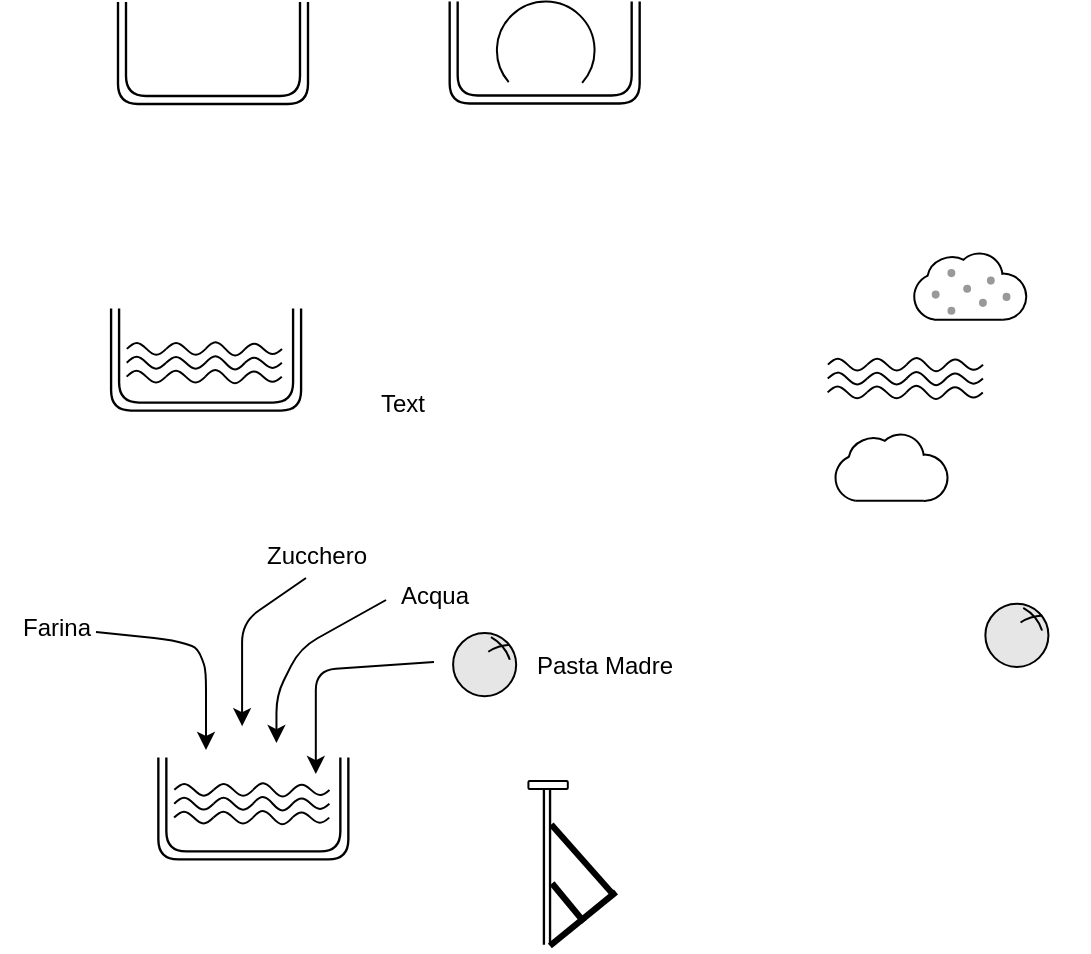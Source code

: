 <mxfile version="25.0.1">
  <diagram name="Page-1" id="5gX3Xr60CRV8U2zrEgsa">
    <mxGraphModel dx="819" dy="546" grid="1" gridSize="3.937" guides="1" tooltips="1" connect="1" arrows="1" fold="1" page="1" pageScale="1" pageWidth="827" pageHeight="1169" background="none" math="0" shadow="0">
      <root>
        <mxCell id="0" />
        <mxCell id="1" parent="0" />
        <mxCell id="ql_3GnGEkS4ERAGS1-E4-17" value="" style="endArrow=none;html=1;rounded=1;shadow=0;curved=0;strokeWidth=1.181;" edge="1" parent="1">
          <mxGeometry width="50" height="50" relative="1" as="geometry">
            <mxPoint x="354.837" y="78.737" as="sourcePoint" />
            <mxPoint x="259.837" y="78.737" as="targetPoint" />
            <Array as="points">
              <mxPoint x="354.837" y="129.737" />
              <mxPoint x="307.837" y="129.737" />
              <mxPoint x="259.837" y="129.737" />
            </Array>
          </mxGeometry>
        </mxCell>
        <mxCell id="ql_3GnGEkS4ERAGS1-E4-18" value="" style="endArrow=none;html=1;rounded=1;shadow=0;curved=0;strokeWidth=1.181;" edge="1" parent="1">
          <mxGeometry width="50" height="50" relative="1" as="geometry">
            <mxPoint x="350.837" y="78.737" as="sourcePoint" />
            <mxPoint x="263.837" y="78.737" as="targetPoint" />
            <Array as="points">
              <mxPoint x="350.837" y="125.737" />
              <mxPoint x="263.837" y="125.737" />
            </Array>
          </mxGeometry>
        </mxCell>
        <mxCell id="ql_3GnGEkS4ERAGS1-E4-20" value="" style="verticalLabelPosition=bottom;verticalAlign=top;html=1;shape=mxgraph.basic.arc;startAngle=0.637;endAngle=0.366;fillColor=#E6E6E6;" vertex="1" parent="1">
          <mxGeometry x="283.46" y="78.74" width="48.82" height="48.82" as="geometry" />
        </mxCell>
        <mxCell id="ql_3GnGEkS4ERAGS1-E4-30" value="" style="group" vertex="1" connectable="0" parent="1">
          <mxGeometry x="94" y="79" width="95" height="51" as="geometry" />
        </mxCell>
        <mxCell id="ql_3GnGEkS4ERAGS1-E4-13" value="" style="endArrow=none;html=1;rounded=1;shadow=0;curved=0;strokeWidth=1.181;" edge="1" parent="ql_3GnGEkS4ERAGS1-E4-30">
          <mxGeometry width="50" height="50" relative="1" as="geometry">
            <mxPoint x="95" as="sourcePoint" />
            <mxPoint as="targetPoint" />
            <Array as="points">
              <mxPoint x="95" y="51" />
              <mxPoint x="48" y="51" />
              <mxPoint y="51" />
            </Array>
          </mxGeometry>
        </mxCell>
        <mxCell id="ql_3GnGEkS4ERAGS1-E4-15" value="" style="endArrow=none;html=1;rounded=1;shadow=0;curved=0;strokeWidth=1.181;" edge="1" parent="ql_3GnGEkS4ERAGS1-E4-30">
          <mxGeometry width="50" height="50" relative="1" as="geometry">
            <mxPoint x="91" as="sourcePoint" />
            <mxPoint x="4" as="targetPoint" />
            <Array as="points">
              <mxPoint x="91" y="47" />
              <mxPoint x="4" y="47" />
            </Array>
          </mxGeometry>
        </mxCell>
        <mxCell id="ql_3GnGEkS4ERAGS1-E4-31" value="" style="group" vertex="1" connectable="0" parent="1">
          <mxGeometry x="90.547" y="232.287" width="95" height="51" as="geometry" />
        </mxCell>
        <mxCell id="ql_3GnGEkS4ERAGS1-E4-32" value="" style="endArrow=none;html=1;rounded=1;shadow=0;curved=0;strokeWidth=1.181;" edge="1" parent="ql_3GnGEkS4ERAGS1-E4-31">
          <mxGeometry width="50" height="50" relative="1" as="geometry">
            <mxPoint x="95" as="sourcePoint" />
            <mxPoint as="targetPoint" />
            <Array as="points">
              <mxPoint x="95" y="51" />
              <mxPoint x="48" y="51" />
              <mxPoint y="51" />
            </Array>
          </mxGeometry>
        </mxCell>
        <mxCell id="ql_3GnGEkS4ERAGS1-E4-33" value="" style="endArrow=none;html=1;rounded=1;shadow=0;curved=0;strokeWidth=1.181;" edge="1" parent="ql_3GnGEkS4ERAGS1-E4-31">
          <mxGeometry width="50" height="50" relative="1" as="geometry">
            <mxPoint x="91" as="sourcePoint" />
            <mxPoint x="4" as="targetPoint" />
            <Array as="points">
              <mxPoint x="91" y="47" />
              <mxPoint x="4" y="47" />
            </Array>
          </mxGeometry>
        </mxCell>
        <mxCell id="ql_3GnGEkS4ERAGS1-E4-39" value="" style="group" vertex="1" connectable="0" parent="1">
          <mxGeometry x="514.16" y="379.07" width="64.59" height="46.12" as="geometry" />
        </mxCell>
        <mxCell id="ql_3GnGEkS4ERAGS1-E4-35" value="" style="ellipse;whiteSpace=wrap;html=1;aspect=fixed;fillStyle=solid;fillColor=#E6E6E6;strokeColor=default;" vertex="1" parent="ql_3GnGEkS4ERAGS1-E4-39">
          <mxGeometry x="13.522" y="0.832" width="31.539" height="31.539" as="geometry" />
        </mxCell>
        <mxCell id="ql_3GnGEkS4ERAGS1-E4-36" value="" style="verticalLabelPosition=bottom;verticalAlign=top;html=1;shape=mxgraph.basic.arc;startAngle=0.087;endAngle=0.205;" vertex="1" parent="ql_3GnGEkS4ERAGS1-E4-39">
          <mxGeometry width="42.725" height="39.423" as="geometry" />
        </mxCell>
        <mxCell id="ql_3GnGEkS4ERAGS1-E4-37" value="" style="verticalLabelPosition=bottom;verticalAlign=top;html=1;shape=mxgraph.basic.arc;startAngle=0.904;endAngle=0.991;" vertex="1" parent="ql_3GnGEkS4ERAGS1-E4-39">
          <mxGeometry x="21.865" y="6.697" width="42.725" height="39.423" as="geometry" />
        </mxCell>
        <mxCell id="ql_3GnGEkS4ERAGS1-E4-42" value="Text" style="text;html=1;align=center;verticalAlign=middle;resizable=0;points=[];autosize=1;strokeColor=none;fillColor=none;fontFamily=Helvetica;fontSize=12;fontColor=default;" vertex="1" parent="1">
          <mxGeometry x="214.535" y="266.716" width="43.307" height="27.559" as="geometry" />
        </mxCell>
        <mxCell id="ql_3GnGEkS4ERAGS1-E4-77" value="" style="group" vertex="1" connectable="0" parent="1">
          <mxGeometry x="452.757" y="295.277" width="56.01" height="33.23" as="geometry" />
        </mxCell>
        <mxCell id="ql_3GnGEkS4ERAGS1-E4-78" value="" style="group;fillColor=none;container=0;fillStyle=dots;" vertex="1" connectable="0" parent="ql_3GnGEkS4ERAGS1-E4-77">
          <mxGeometry width="56.01" height="33.23" as="geometry" />
        </mxCell>
        <mxCell id="ql_3GnGEkS4ERAGS1-E4-79" value="" style="verticalLabelPosition=bottom;verticalAlign=top;html=1;shape=mxgraph.basic.arc;startAngle=0.523;endAngle=0.931;fillStyle=auto;fillColor=#66FFB3;" vertex="1" parent="ql_3GnGEkS4ERAGS1-E4-77">
          <mxGeometry y="10.03" width="23.17" height="23.161" as="geometry" />
        </mxCell>
        <mxCell id="ql_3GnGEkS4ERAGS1-E4-80" value="" style="verticalLabelPosition=bottom;verticalAlign=top;html=1;shape=mxgraph.basic.arc;startAngle=0.777;endAngle=0.081;" vertex="1" parent="ql_3GnGEkS4ERAGS1-E4-77">
          <mxGeometry x="6.39" y="1.82" width="25.11" height="23.16" as="geometry" />
        </mxCell>
        <mxCell id="ql_3GnGEkS4ERAGS1-E4-81" value="" style="verticalLabelPosition=bottom;verticalAlign=top;html=1;shape=mxgraph.basic.arc;startAngle=0.881;endAngle=0.236;fillColor=#97D077;" vertex="1" parent="ql_3GnGEkS4ERAGS1-E4-77">
          <mxGeometry x="20.982" width="23.17" height="23.161" as="geometry" />
        </mxCell>
        <mxCell id="ql_3GnGEkS4ERAGS1-E4-82" value="" style="verticalLabelPosition=bottom;verticalAlign=top;html=1;shape=mxgraph.basic.arc;startAngle=0.991;endAngle=0.505;" vertex="1" parent="ql_3GnGEkS4ERAGS1-E4-77">
          <mxGeometry x="32.84" y="10.03" width="23.17" height="23.161" as="geometry" />
        </mxCell>
        <mxCell id="ql_3GnGEkS4ERAGS1-E4-83" value="" style="endArrow=none;html=1;rounded=0;" edge="1" parent="ql_3GnGEkS4ERAGS1-E4-77">
          <mxGeometry width="50" height="50" relative="1" as="geometry">
            <mxPoint x="9.864" y="33.15" as="sourcePoint" />
            <mxPoint x="44.156" y="33.15" as="targetPoint" />
          </mxGeometry>
        </mxCell>
        <mxCell id="ql_3GnGEkS4ERAGS1-E4-84" value="" style="group" vertex="1" connectable="0" parent="1">
          <mxGeometry x="492.12" y="204.72" width="56.01" height="33.23" as="geometry" />
        </mxCell>
        <mxCell id="ql_3GnGEkS4ERAGS1-E4-44" value="" style="group" vertex="1" connectable="0" parent="ql_3GnGEkS4ERAGS1-E4-84">
          <mxGeometry width="56.01" height="33.23" as="geometry" />
        </mxCell>
        <mxCell id="ql_3GnGEkS4ERAGS1-E4-28" value="" style="group;fillColor=none;container=0;fillStyle=dots;" vertex="1" connectable="0" parent="ql_3GnGEkS4ERAGS1-E4-44">
          <mxGeometry width="56.01" height="33.23" as="geometry" />
        </mxCell>
        <mxCell id="ql_3GnGEkS4ERAGS1-E4-21" value="" style="verticalLabelPosition=bottom;verticalAlign=top;html=1;shape=mxgraph.basic.arc;startAngle=0.523;endAngle=0.931;fillStyle=auto;fillColor=#66FFB3;" vertex="1" parent="ql_3GnGEkS4ERAGS1-E4-44">
          <mxGeometry y="10.03" width="23.17" height="23.161" as="geometry" />
        </mxCell>
        <mxCell id="ql_3GnGEkS4ERAGS1-E4-22" value="" style="verticalLabelPosition=bottom;verticalAlign=top;html=1;shape=mxgraph.basic.arc;startAngle=0.777;endAngle=0.081;" vertex="1" parent="ql_3GnGEkS4ERAGS1-E4-44">
          <mxGeometry x="6.39" y="1.82" width="25.11" height="23.16" as="geometry" />
        </mxCell>
        <mxCell id="ql_3GnGEkS4ERAGS1-E4-23" value="" style="verticalLabelPosition=bottom;verticalAlign=top;html=1;shape=mxgraph.basic.arc;startAngle=0.881;endAngle=0.236;fillColor=#97D077;" vertex="1" parent="ql_3GnGEkS4ERAGS1-E4-44">
          <mxGeometry x="20.982" width="23.17" height="23.161" as="geometry" />
        </mxCell>
        <mxCell id="ql_3GnGEkS4ERAGS1-E4-24" value="" style="verticalLabelPosition=bottom;verticalAlign=top;html=1;shape=mxgraph.basic.arc;startAngle=0.991;endAngle=0.505;" vertex="1" parent="ql_3GnGEkS4ERAGS1-E4-44">
          <mxGeometry x="32.84" y="10.03" width="23.17" height="23.161" as="geometry" />
        </mxCell>
        <mxCell id="ql_3GnGEkS4ERAGS1-E4-25" value="" style="endArrow=none;html=1;rounded=0;" edge="1" parent="ql_3GnGEkS4ERAGS1-E4-44">
          <mxGeometry width="50" height="50" relative="1" as="geometry">
            <mxPoint x="9.864" y="33.15" as="sourcePoint" />
            <mxPoint x="44.156" y="33.15" as="targetPoint" />
          </mxGeometry>
        </mxCell>
        <mxCell id="ql_3GnGEkS4ERAGS1-E4-76" value="" style="group" vertex="1" connectable="0" parent="ql_3GnGEkS4ERAGS1-E4-84">
          <mxGeometry x="8.74" y="7.755" width="39.375" height="22.932" as="geometry" />
        </mxCell>
        <mxCell id="ql_3GnGEkS4ERAGS1-E4-59" value="" style="ellipse;whiteSpace=wrap;html=1;fillStyle=auto;strokeColor=none;align=center;verticalAlign=middle;fontFamily=Helvetica;fontSize=12;fontColor=default;fillColor=#999999;" vertex="1" parent="ql_3GnGEkS4ERAGS1-E4-76">
          <mxGeometry y="10.785" width="3.95" height="4.09" as="geometry" />
        </mxCell>
        <mxCell id="ql_3GnGEkS4ERAGS1-E4-60" value="" style="ellipse;whiteSpace=wrap;html=1;fillStyle=auto;strokeColor=none;align=center;verticalAlign=middle;fontFamily=Helvetica;fontSize=12;fontColor=default;fillColor=#999999;" vertex="1" parent="ql_3GnGEkS4ERAGS1-E4-76">
          <mxGeometry x="7.867" y="18.842" width="3.95" height="4.09" as="geometry" />
        </mxCell>
        <mxCell id="ql_3GnGEkS4ERAGS1-E4-61" value="" style="ellipse;whiteSpace=wrap;html=1;fillStyle=auto;strokeColor=none;align=center;verticalAlign=middle;fontFamily=Helvetica;fontSize=12;fontColor=default;fillColor=#999999;" vertex="1" parent="ql_3GnGEkS4ERAGS1-E4-76">
          <mxGeometry x="15.744" y="7.869" width="3.95" height="4.09" as="geometry" />
        </mxCell>
        <mxCell id="ql_3GnGEkS4ERAGS1-E4-62" value="" style="ellipse;whiteSpace=wrap;html=1;fillStyle=auto;strokeColor=none;align=center;verticalAlign=middle;fontFamily=Helvetica;fontSize=12;fontColor=default;fillColor=#999999;" vertex="1" parent="ql_3GnGEkS4ERAGS1-E4-76">
          <mxGeometry x="23.621" y="14.876" width="3.95" height="4.09" as="geometry" />
        </mxCell>
        <mxCell id="ql_3GnGEkS4ERAGS1-E4-63" value="" style="ellipse;whiteSpace=wrap;html=1;fillStyle=auto;strokeColor=none;align=center;verticalAlign=middle;fontFamily=Helvetica;fontSize=12;fontColor=default;fillColor=#999999;" vertex="1" parent="ql_3GnGEkS4ERAGS1-E4-76">
          <mxGeometry x="27.568" y="3.783" width="3.95" height="4.09" as="geometry" />
        </mxCell>
        <mxCell id="ql_3GnGEkS4ERAGS1-E4-64" value="" style="ellipse;whiteSpace=wrap;html=1;fillStyle=auto;strokeColor=none;align=center;verticalAlign=middle;fontFamily=Helvetica;fontSize=12;fontColor=default;fillColor=#999999;" vertex="1" parent="ql_3GnGEkS4ERAGS1-E4-76">
          <mxGeometry x="7.865" width="3.95" height="4.09" as="geometry" />
        </mxCell>
        <mxCell id="ql_3GnGEkS4ERAGS1-E4-75" value="" style="ellipse;whiteSpace=wrap;html=1;fillStyle=auto;strokeColor=none;align=center;verticalAlign=middle;fontFamily=Helvetica;fontSize=12;fontColor=default;fillColor=#999999;" vertex="1" parent="ql_3GnGEkS4ERAGS1-E4-76">
          <mxGeometry x="35.425" y="11.96" width="3.95" height="4.09" as="geometry" />
        </mxCell>
        <mxCell id="ql_3GnGEkS4ERAGS1-E4-105" value="" style="group" vertex="1" connectable="0" parent="1">
          <mxGeometry x="98.304" y="248.03" width="77.706" height="22.744" as="geometry" />
        </mxCell>
        <mxCell id="ql_3GnGEkS4ERAGS1-E4-94" value="" style="group" vertex="1" connectable="0" parent="ql_3GnGEkS4ERAGS1-E4-105">
          <mxGeometry x="0.126" width="77.58" height="8.87" as="geometry" />
        </mxCell>
        <mxCell id="ql_3GnGEkS4ERAGS1-E4-87" value="" style="pointerEvents=1;verticalLabelPosition=bottom;shadow=0;dashed=0;align=center;html=1;verticalAlign=top;shape=mxgraph.electrical.waveforms.sine_wave;fillStyle=dots;strokeColor=default;fontFamily=Helvetica;fontSize=12;fontColor=default;fillColor=#FF0000;" vertex="1" parent="ql_3GnGEkS4ERAGS1-E4-94">
          <mxGeometry y="0.48" width="19.68" height="7.87" as="geometry" />
        </mxCell>
        <mxCell id="ql_3GnGEkS4ERAGS1-E4-88" value="" style="pointerEvents=1;verticalLabelPosition=bottom;shadow=0;dashed=0;align=center;html=1;verticalAlign=top;shape=mxgraph.electrical.waveforms.sine_wave;fillStyle=dots;strokeColor=default;fontFamily=Helvetica;fontSize=12;fontColor=default;fillColor=#FF0000;" vertex="1" parent="ql_3GnGEkS4ERAGS1-E4-94">
          <mxGeometry x="39.36" width="19.78" height="8.87" as="geometry" />
        </mxCell>
        <mxCell id="ql_3GnGEkS4ERAGS1-E4-89" value="" style="pointerEvents=1;verticalLabelPosition=bottom;shadow=0;dashed=0;align=center;html=1;verticalAlign=top;shape=mxgraph.electrical.waveforms.sine_wave;fillStyle=dots;strokeColor=default;fontFamily=Helvetica;fontSize=12;fontColor=default;fillColor=#FF0000;" vertex="1" parent="ql_3GnGEkS4ERAGS1-E4-94">
          <mxGeometry x="19.68" y="0.48" width="19.74" height="7.9" as="geometry" />
        </mxCell>
        <mxCell id="ql_3GnGEkS4ERAGS1-E4-90" value="" style="pointerEvents=1;verticalLabelPosition=bottom;shadow=0;dashed=0;align=center;html=1;verticalAlign=top;shape=mxgraph.electrical.waveforms.sine_wave;fillStyle=dots;strokeColor=default;fontFamily=Helvetica;fontSize=12;fontColor=default;fillColor=#FF0000;" vertex="1" parent="ql_3GnGEkS4ERAGS1-E4-94">
          <mxGeometry x="59.05" y="1" width="18.53" height="6.9" as="geometry" />
        </mxCell>
        <mxCell id="ql_3GnGEkS4ERAGS1-E4-95" value="" style="group" vertex="1" connectable="0" parent="ql_3GnGEkS4ERAGS1-E4-105">
          <mxGeometry x="0.063" y="6.937" width="77.58" height="8.87" as="geometry" />
        </mxCell>
        <mxCell id="ql_3GnGEkS4ERAGS1-E4-96" value="" style="pointerEvents=1;verticalLabelPosition=bottom;shadow=0;dashed=0;align=center;html=1;verticalAlign=top;shape=mxgraph.electrical.waveforms.sine_wave;fillStyle=dots;strokeColor=default;fontFamily=Helvetica;fontSize=12;fontColor=default;fillColor=#FF0000;" vertex="1" parent="ql_3GnGEkS4ERAGS1-E4-95">
          <mxGeometry y="0.48" width="19.68" height="7.87" as="geometry" />
        </mxCell>
        <mxCell id="ql_3GnGEkS4ERAGS1-E4-97" value="" style="pointerEvents=1;verticalLabelPosition=bottom;shadow=0;dashed=0;align=center;html=1;verticalAlign=top;shape=mxgraph.electrical.waveforms.sine_wave;fillStyle=dots;strokeColor=default;fontFamily=Helvetica;fontSize=12;fontColor=default;fillColor=#FF0000;" vertex="1" parent="ql_3GnGEkS4ERAGS1-E4-95">
          <mxGeometry x="39.36" width="19.78" height="8.87" as="geometry" />
        </mxCell>
        <mxCell id="ql_3GnGEkS4ERAGS1-E4-98" value="" style="pointerEvents=1;verticalLabelPosition=bottom;shadow=0;dashed=0;align=center;html=1;verticalAlign=top;shape=mxgraph.electrical.waveforms.sine_wave;fillStyle=dots;strokeColor=default;fontFamily=Helvetica;fontSize=12;fontColor=default;fillColor=#FF0000;" vertex="1" parent="ql_3GnGEkS4ERAGS1-E4-95">
          <mxGeometry x="19.68" y="0.48" width="19.74" height="7.9" as="geometry" />
        </mxCell>
        <mxCell id="ql_3GnGEkS4ERAGS1-E4-99" value="" style="pointerEvents=1;verticalLabelPosition=bottom;shadow=0;dashed=0;align=center;html=1;verticalAlign=top;shape=mxgraph.electrical.waveforms.sine_wave;fillStyle=dots;strokeColor=default;fontFamily=Helvetica;fontSize=12;fontColor=default;fillColor=#FF0000;" vertex="1" parent="ql_3GnGEkS4ERAGS1-E4-95">
          <mxGeometry x="59.05" y="1" width="18.53" height="6.9" as="geometry" />
        </mxCell>
        <mxCell id="ql_3GnGEkS4ERAGS1-E4-100" value="" style="group" vertex="1" connectable="0" parent="ql_3GnGEkS4ERAGS1-E4-105">
          <mxGeometry y="13.874" width="77.58" height="8.87" as="geometry" />
        </mxCell>
        <mxCell id="ql_3GnGEkS4ERAGS1-E4-101" value="" style="pointerEvents=1;verticalLabelPosition=bottom;shadow=0;dashed=0;align=center;html=1;verticalAlign=top;shape=mxgraph.electrical.waveforms.sine_wave;fillStyle=dots;strokeColor=default;fontFamily=Helvetica;fontSize=12;fontColor=default;fillColor=#FF0000;" vertex="1" parent="ql_3GnGEkS4ERAGS1-E4-100">
          <mxGeometry y="0.48" width="19.68" height="7.87" as="geometry" />
        </mxCell>
        <mxCell id="ql_3GnGEkS4ERAGS1-E4-102" value="" style="pointerEvents=1;verticalLabelPosition=bottom;shadow=0;dashed=0;align=center;html=1;verticalAlign=top;shape=mxgraph.electrical.waveforms.sine_wave;fillStyle=dots;strokeColor=default;fontFamily=Helvetica;fontSize=12;fontColor=default;fillColor=#FF0000;" vertex="1" parent="ql_3GnGEkS4ERAGS1-E4-100">
          <mxGeometry x="39.36" width="19.78" height="8.87" as="geometry" />
        </mxCell>
        <mxCell id="ql_3GnGEkS4ERAGS1-E4-103" value="" style="pointerEvents=1;verticalLabelPosition=bottom;shadow=0;dashed=0;align=center;html=1;verticalAlign=top;shape=mxgraph.electrical.waveforms.sine_wave;fillStyle=dots;strokeColor=default;fontFamily=Helvetica;fontSize=12;fontColor=default;fillColor=#FF0000;" vertex="1" parent="ql_3GnGEkS4ERAGS1-E4-100">
          <mxGeometry x="19.68" y="0.48" width="19.74" height="7.9" as="geometry" />
        </mxCell>
        <mxCell id="ql_3GnGEkS4ERAGS1-E4-104" value="" style="pointerEvents=1;verticalLabelPosition=bottom;shadow=0;dashed=0;align=center;html=1;verticalAlign=top;shape=mxgraph.electrical.waveforms.sine_wave;fillStyle=dots;strokeColor=default;fontFamily=Helvetica;fontSize=12;fontColor=default;fillColor=#FF0000;" vertex="1" parent="ql_3GnGEkS4ERAGS1-E4-100">
          <mxGeometry x="59.05" y="1" width="18.53" height="6.9" as="geometry" />
        </mxCell>
        <mxCell id="ql_3GnGEkS4ERAGS1-E4-111" value="" style="group" vertex="1" connectable="0" parent="1">
          <mxGeometry x="448.821" y="255.907" width="77.706" height="22.744" as="geometry" />
        </mxCell>
        <mxCell id="ql_3GnGEkS4ERAGS1-E4-112" value="" style="group" vertex="1" connectable="0" parent="ql_3GnGEkS4ERAGS1-E4-111">
          <mxGeometry x="0.126" width="77.58" height="8.87" as="geometry" />
        </mxCell>
        <mxCell id="ql_3GnGEkS4ERAGS1-E4-113" value="" style="pointerEvents=1;verticalLabelPosition=bottom;shadow=0;dashed=0;align=center;html=1;verticalAlign=top;shape=mxgraph.electrical.waveforms.sine_wave;fillStyle=dots;strokeColor=default;fontFamily=Helvetica;fontSize=12;fontColor=default;fillColor=#FF0000;" vertex="1" parent="ql_3GnGEkS4ERAGS1-E4-112">
          <mxGeometry y="0.48" width="19.68" height="7.87" as="geometry" />
        </mxCell>
        <mxCell id="ql_3GnGEkS4ERAGS1-E4-114" value="" style="pointerEvents=1;verticalLabelPosition=bottom;shadow=0;dashed=0;align=center;html=1;verticalAlign=top;shape=mxgraph.electrical.waveforms.sine_wave;fillStyle=dots;strokeColor=default;fontFamily=Helvetica;fontSize=12;fontColor=default;fillColor=#FF0000;" vertex="1" parent="ql_3GnGEkS4ERAGS1-E4-112">
          <mxGeometry x="39.36" width="19.78" height="8.87" as="geometry" />
        </mxCell>
        <mxCell id="ql_3GnGEkS4ERAGS1-E4-115" value="" style="pointerEvents=1;verticalLabelPosition=bottom;shadow=0;dashed=0;align=center;html=1;verticalAlign=top;shape=mxgraph.electrical.waveforms.sine_wave;fillStyle=dots;strokeColor=default;fontFamily=Helvetica;fontSize=12;fontColor=default;fillColor=#FF0000;" vertex="1" parent="ql_3GnGEkS4ERAGS1-E4-112">
          <mxGeometry x="19.68" y="0.48" width="19.74" height="7.9" as="geometry" />
        </mxCell>
        <mxCell id="ql_3GnGEkS4ERAGS1-E4-116" value="" style="pointerEvents=1;verticalLabelPosition=bottom;shadow=0;dashed=0;align=center;html=1;verticalAlign=top;shape=mxgraph.electrical.waveforms.sine_wave;fillStyle=dots;strokeColor=default;fontFamily=Helvetica;fontSize=12;fontColor=default;fillColor=#FF0000;" vertex="1" parent="ql_3GnGEkS4ERAGS1-E4-112">
          <mxGeometry x="59.05" y="1" width="18.53" height="6.9" as="geometry" />
        </mxCell>
        <mxCell id="ql_3GnGEkS4ERAGS1-E4-117" value="" style="group" vertex="1" connectable="0" parent="ql_3GnGEkS4ERAGS1-E4-111">
          <mxGeometry x="0.063" y="6.937" width="77.58" height="8.87" as="geometry" />
        </mxCell>
        <mxCell id="ql_3GnGEkS4ERAGS1-E4-118" value="" style="pointerEvents=1;verticalLabelPosition=bottom;shadow=0;dashed=0;align=center;html=1;verticalAlign=top;shape=mxgraph.electrical.waveforms.sine_wave;fillStyle=dots;strokeColor=default;fontFamily=Helvetica;fontSize=12;fontColor=default;fillColor=#FF0000;" vertex="1" parent="ql_3GnGEkS4ERAGS1-E4-117">
          <mxGeometry y="0.48" width="19.68" height="7.87" as="geometry" />
        </mxCell>
        <mxCell id="ql_3GnGEkS4ERAGS1-E4-119" value="" style="pointerEvents=1;verticalLabelPosition=bottom;shadow=0;dashed=0;align=center;html=1;verticalAlign=top;shape=mxgraph.electrical.waveforms.sine_wave;fillStyle=dots;strokeColor=default;fontFamily=Helvetica;fontSize=12;fontColor=default;fillColor=#FF0000;" vertex="1" parent="ql_3GnGEkS4ERAGS1-E4-117">
          <mxGeometry x="39.36" width="19.78" height="8.87" as="geometry" />
        </mxCell>
        <mxCell id="ql_3GnGEkS4ERAGS1-E4-120" value="" style="pointerEvents=1;verticalLabelPosition=bottom;shadow=0;dashed=0;align=center;html=1;verticalAlign=top;shape=mxgraph.electrical.waveforms.sine_wave;fillStyle=dots;strokeColor=default;fontFamily=Helvetica;fontSize=12;fontColor=default;fillColor=#FF0000;" vertex="1" parent="ql_3GnGEkS4ERAGS1-E4-117">
          <mxGeometry x="19.68" y="0.48" width="19.74" height="7.9" as="geometry" />
        </mxCell>
        <mxCell id="ql_3GnGEkS4ERAGS1-E4-121" value="" style="pointerEvents=1;verticalLabelPosition=bottom;shadow=0;dashed=0;align=center;html=1;verticalAlign=top;shape=mxgraph.electrical.waveforms.sine_wave;fillStyle=dots;strokeColor=default;fontFamily=Helvetica;fontSize=12;fontColor=default;fillColor=#FF0000;" vertex="1" parent="ql_3GnGEkS4ERAGS1-E4-117">
          <mxGeometry x="59.05" y="1" width="18.53" height="6.9" as="geometry" />
        </mxCell>
        <mxCell id="ql_3GnGEkS4ERAGS1-E4-122" value="" style="group" vertex="1" connectable="0" parent="ql_3GnGEkS4ERAGS1-E4-111">
          <mxGeometry y="13.874" width="77.58" height="8.87" as="geometry" />
        </mxCell>
        <mxCell id="ql_3GnGEkS4ERAGS1-E4-123" value="" style="pointerEvents=1;verticalLabelPosition=bottom;shadow=0;dashed=0;align=center;html=1;verticalAlign=top;shape=mxgraph.electrical.waveforms.sine_wave;fillStyle=dots;strokeColor=default;fontFamily=Helvetica;fontSize=12;fontColor=default;fillColor=#FF0000;" vertex="1" parent="ql_3GnGEkS4ERAGS1-E4-122">
          <mxGeometry y="0.48" width="19.68" height="7.87" as="geometry" />
        </mxCell>
        <mxCell id="ql_3GnGEkS4ERAGS1-E4-124" value="" style="pointerEvents=1;verticalLabelPosition=bottom;shadow=0;dashed=0;align=center;html=1;verticalAlign=top;shape=mxgraph.electrical.waveforms.sine_wave;fillStyle=dots;strokeColor=default;fontFamily=Helvetica;fontSize=12;fontColor=default;fillColor=#FF0000;" vertex="1" parent="ql_3GnGEkS4ERAGS1-E4-122">
          <mxGeometry x="39.36" width="19.78" height="8.87" as="geometry" />
        </mxCell>
        <mxCell id="ql_3GnGEkS4ERAGS1-E4-125" value="" style="pointerEvents=1;verticalLabelPosition=bottom;shadow=0;dashed=0;align=center;html=1;verticalAlign=top;shape=mxgraph.electrical.waveforms.sine_wave;fillStyle=dots;strokeColor=default;fontFamily=Helvetica;fontSize=12;fontColor=default;fillColor=#FF0000;" vertex="1" parent="ql_3GnGEkS4ERAGS1-E4-122">
          <mxGeometry x="19.68" y="0.48" width="19.74" height="7.9" as="geometry" />
        </mxCell>
        <mxCell id="ql_3GnGEkS4ERAGS1-E4-126" value="" style="pointerEvents=1;verticalLabelPosition=bottom;shadow=0;dashed=0;align=center;html=1;verticalAlign=top;shape=mxgraph.electrical.waveforms.sine_wave;fillStyle=dots;strokeColor=default;fontFamily=Helvetica;fontSize=12;fontColor=default;fillColor=#FF0000;" vertex="1" parent="ql_3GnGEkS4ERAGS1-E4-122">
          <mxGeometry x="59.05" y="1" width="18.53" height="6.9" as="geometry" />
        </mxCell>
        <mxCell id="ql_3GnGEkS4ERAGS1-E4-127" value="" style="group" vertex="1" connectable="0" parent="1">
          <mxGeometry x="114.177" y="456.697" width="95" height="51" as="geometry" />
        </mxCell>
        <mxCell id="ql_3GnGEkS4ERAGS1-E4-128" value="" style="endArrow=none;html=1;rounded=1;shadow=0;curved=0;strokeWidth=1.181;" edge="1" parent="ql_3GnGEkS4ERAGS1-E4-127">
          <mxGeometry width="50" height="50" relative="1" as="geometry">
            <mxPoint x="95" as="sourcePoint" />
            <mxPoint as="targetPoint" />
            <Array as="points">
              <mxPoint x="95" y="51" />
              <mxPoint x="48" y="51" />
              <mxPoint y="51" />
            </Array>
          </mxGeometry>
        </mxCell>
        <mxCell id="ql_3GnGEkS4ERAGS1-E4-129" value="" style="endArrow=none;html=1;rounded=1;shadow=0;curved=0;strokeWidth=1.181;" edge="1" parent="ql_3GnGEkS4ERAGS1-E4-127">
          <mxGeometry width="50" height="50" relative="1" as="geometry">
            <mxPoint x="91" as="sourcePoint" />
            <mxPoint x="4" as="targetPoint" />
            <Array as="points">
              <mxPoint x="91" y="47" />
              <mxPoint x="4" y="47" />
            </Array>
          </mxGeometry>
        </mxCell>
        <mxCell id="ql_3GnGEkS4ERAGS1-E4-130" value="" style="group" vertex="1" connectable="0" parent="1">
          <mxGeometry x="122.048" y="468.504" width="77.706" height="22.744" as="geometry" />
        </mxCell>
        <mxCell id="ql_3GnGEkS4ERAGS1-E4-131" value="" style="group" vertex="1" connectable="0" parent="ql_3GnGEkS4ERAGS1-E4-130">
          <mxGeometry x="0.126" width="77.58" height="8.87" as="geometry" />
        </mxCell>
        <mxCell id="ql_3GnGEkS4ERAGS1-E4-132" value="" style="pointerEvents=1;verticalLabelPosition=bottom;shadow=0;dashed=0;align=center;html=1;verticalAlign=top;shape=mxgraph.electrical.waveforms.sine_wave;fillStyle=dots;strokeColor=default;fontFamily=Helvetica;fontSize=12;fontColor=default;fillColor=#FF0000;" vertex="1" parent="ql_3GnGEkS4ERAGS1-E4-131">
          <mxGeometry y="0.48" width="19.68" height="7.87" as="geometry" />
        </mxCell>
        <mxCell id="ql_3GnGEkS4ERAGS1-E4-133" value="" style="pointerEvents=1;verticalLabelPosition=bottom;shadow=0;dashed=0;align=center;html=1;verticalAlign=top;shape=mxgraph.electrical.waveforms.sine_wave;fillStyle=dots;strokeColor=default;fontFamily=Helvetica;fontSize=12;fontColor=default;fillColor=#FF0000;" vertex="1" parent="ql_3GnGEkS4ERAGS1-E4-131">
          <mxGeometry x="39.36" width="19.78" height="8.87" as="geometry" />
        </mxCell>
        <mxCell id="ql_3GnGEkS4ERAGS1-E4-134" value="" style="pointerEvents=1;verticalLabelPosition=bottom;shadow=0;dashed=0;align=center;html=1;verticalAlign=top;shape=mxgraph.electrical.waveforms.sine_wave;fillStyle=dots;strokeColor=default;fontFamily=Helvetica;fontSize=12;fontColor=default;fillColor=#FF0000;" vertex="1" parent="ql_3GnGEkS4ERAGS1-E4-131">
          <mxGeometry x="19.68" y="0.48" width="19.74" height="7.9" as="geometry" />
        </mxCell>
        <mxCell id="ql_3GnGEkS4ERAGS1-E4-135" value="" style="pointerEvents=1;verticalLabelPosition=bottom;shadow=0;dashed=0;align=center;html=1;verticalAlign=top;shape=mxgraph.electrical.waveforms.sine_wave;fillStyle=dots;strokeColor=default;fontFamily=Helvetica;fontSize=12;fontColor=default;fillColor=#FF0000;" vertex="1" parent="ql_3GnGEkS4ERAGS1-E4-131">
          <mxGeometry x="59.05" y="1" width="18.53" height="6.9" as="geometry" />
        </mxCell>
        <mxCell id="ql_3GnGEkS4ERAGS1-E4-136" value="" style="group" vertex="1" connectable="0" parent="ql_3GnGEkS4ERAGS1-E4-130">
          <mxGeometry x="0.063" y="6.937" width="77.58" height="8.87" as="geometry" />
        </mxCell>
        <mxCell id="ql_3GnGEkS4ERAGS1-E4-137" value="" style="pointerEvents=1;verticalLabelPosition=bottom;shadow=0;dashed=0;align=center;html=1;verticalAlign=top;shape=mxgraph.electrical.waveforms.sine_wave;fillStyle=dots;strokeColor=default;fontFamily=Helvetica;fontSize=12;fontColor=default;fillColor=#FF0000;" vertex="1" parent="ql_3GnGEkS4ERAGS1-E4-136">
          <mxGeometry y="0.48" width="19.68" height="7.87" as="geometry" />
        </mxCell>
        <mxCell id="ql_3GnGEkS4ERAGS1-E4-138" value="" style="pointerEvents=1;verticalLabelPosition=bottom;shadow=0;dashed=0;align=center;html=1;verticalAlign=top;shape=mxgraph.electrical.waveforms.sine_wave;fillStyle=dots;strokeColor=default;fontFamily=Helvetica;fontSize=12;fontColor=default;fillColor=#FF0000;" vertex="1" parent="ql_3GnGEkS4ERAGS1-E4-136">
          <mxGeometry x="39.36" width="19.78" height="8.87" as="geometry" />
        </mxCell>
        <mxCell id="ql_3GnGEkS4ERAGS1-E4-139" value="" style="pointerEvents=1;verticalLabelPosition=bottom;shadow=0;dashed=0;align=center;html=1;verticalAlign=top;shape=mxgraph.electrical.waveforms.sine_wave;fillStyle=dots;strokeColor=default;fontFamily=Helvetica;fontSize=12;fontColor=default;fillColor=#FF0000;" vertex="1" parent="ql_3GnGEkS4ERAGS1-E4-136">
          <mxGeometry x="19.68" y="0.48" width="19.74" height="7.9" as="geometry" />
        </mxCell>
        <mxCell id="ql_3GnGEkS4ERAGS1-E4-140" value="" style="pointerEvents=1;verticalLabelPosition=bottom;shadow=0;dashed=0;align=center;html=1;verticalAlign=top;shape=mxgraph.electrical.waveforms.sine_wave;fillStyle=dots;strokeColor=default;fontFamily=Helvetica;fontSize=12;fontColor=default;fillColor=#FF0000;" vertex="1" parent="ql_3GnGEkS4ERAGS1-E4-136">
          <mxGeometry x="59.05" y="1" width="18.53" height="6.9" as="geometry" />
        </mxCell>
        <mxCell id="ql_3GnGEkS4ERAGS1-E4-141" value="" style="group" vertex="1" connectable="0" parent="ql_3GnGEkS4ERAGS1-E4-130">
          <mxGeometry y="13.874" width="77.58" height="8.87" as="geometry" />
        </mxCell>
        <mxCell id="ql_3GnGEkS4ERAGS1-E4-142" value="" style="pointerEvents=1;verticalLabelPosition=bottom;shadow=0;dashed=0;align=center;html=1;verticalAlign=top;shape=mxgraph.electrical.waveforms.sine_wave;fillStyle=dots;strokeColor=default;fontFamily=Helvetica;fontSize=12;fontColor=default;fillColor=#FF0000;" vertex="1" parent="ql_3GnGEkS4ERAGS1-E4-141">
          <mxGeometry y="0.48" width="19.68" height="7.87" as="geometry" />
        </mxCell>
        <mxCell id="ql_3GnGEkS4ERAGS1-E4-143" value="" style="pointerEvents=1;verticalLabelPosition=bottom;shadow=0;dashed=0;align=center;html=1;verticalAlign=top;shape=mxgraph.electrical.waveforms.sine_wave;fillStyle=dots;strokeColor=default;fontFamily=Helvetica;fontSize=12;fontColor=default;fillColor=#FF0000;" vertex="1" parent="ql_3GnGEkS4ERAGS1-E4-141">
          <mxGeometry x="39.36" width="19.78" height="8.87" as="geometry" />
        </mxCell>
        <mxCell id="ql_3GnGEkS4ERAGS1-E4-144" value="" style="pointerEvents=1;verticalLabelPosition=bottom;shadow=0;dashed=0;align=center;html=1;verticalAlign=top;shape=mxgraph.electrical.waveforms.sine_wave;fillStyle=dots;strokeColor=default;fontFamily=Helvetica;fontSize=12;fontColor=default;fillColor=#FF0000;" vertex="1" parent="ql_3GnGEkS4ERAGS1-E4-141">
          <mxGeometry x="19.68" y="0.48" width="19.74" height="7.9" as="geometry" />
        </mxCell>
        <mxCell id="ql_3GnGEkS4ERAGS1-E4-145" value="" style="pointerEvents=1;verticalLabelPosition=bottom;shadow=0;dashed=0;align=center;html=1;verticalAlign=top;shape=mxgraph.electrical.waveforms.sine_wave;fillStyle=dots;strokeColor=default;fontFamily=Helvetica;fontSize=12;fontColor=default;fillColor=#FF0000;" vertex="1" parent="ql_3GnGEkS4ERAGS1-E4-141">
          <mxGeometry x="59.05" y="1" width="18.53" height="6.9" as="geometry" />
        </mxCell>
        <mxCell id="ql_3GnGEkS4ERAGS1-E4-147" value="" style="endArrow=classic;html=1;rounded=1;fontFamily=Helvetica;fontSize=12;fontColor=default;curved=0;" edge="1" parent="1">
          <mxGeometry width="50" height="50" relative="1" as="geometry">
            <mxPoint x="83" y="394" as="sourcePoint" />
            <mxPoint x="138" y="453" as="targetPoint" />
            <Array as="points">
              <mxPoint x="122" y="398" />
              <mxPoint x="134" y="402" />
              <mxPoint x="138" y="413" />
            </Array>
          </mxGeometry>
        </mxCell>
        <mxCell id="ql_3GnGEkS4ERAGS1-E4-150" value="Farina" style="text;html=1;align=center;verticalAlign=middle;resizable=0;points=[];autosize=1;strokeColor=none;fillColor=none;fontFamily=Helvetica;fontSize=12;fontColor=default;" vertex="1" parent="1">
          <mxGeometry x="35.307" y="377.95" width="55.118" height="27.559" as="geometry" />
        </mxCell>
        <mxCell id="ql_3GnGEkS4ERAGS1-E4-151" value="" style="endArrow=classic;html=1;rounded=1;fontFamily=Helvetica;fontSize=12;fontColor=default;curved=0;" edge="1" parent="1">
          <mxGeometry width="50" height="50" relative="1" as="geometry">
            <mxPoint x="188" y="367" as="sourcePoint" />
            <mxPoint x="156.047" y="441.077" as="targetPoint" />
            <Array as="points">
              <mxPoint x="156.047" y="389.077" />
            </Array>
          </mxGeometry>
        </mxCell>
        <mxCell id="ql_3GnGEkS4ERAGS1-E4-152" value="" style="endArrow=classic;html=1;rounded=1;fontFamily=Helvetica;fontSize=12;fontColor=default;curved=0;" edge="1" parent="1">
          <mxGeometry width="50" height="50" relative="1" as="geometry">
            <mxPoint x="228" y="378" as="sourcePoint" />
            <mxPoint x="173.23" y="449.52" as="targetPoint" />
            <Array as="points">
              <mxPoint x="185" y="402" />
              <mxPoint x="173.23" y="425.52" />
            </Array>
          </mxGeometry>
        </mxCell>
        <mxCell id="ql_3GnGEkS4ERAGS1-E4-153" value="" style="endArrow=classic;html=1;rounded=1;fontFamily=Helvetica;fontSize=12;fontColor=default;curved=0;" edge="1" parent="1">
          <mxGeometry width="50" height="50" relative="1" as="geometry">
            <mxPoint x="252" y="409" as="sourcePoint" />
            <mxPoint x="192.911" y="465.031" as="targetPoint" />
            <Array as="points">
              <mxPoint x="192.911" y="413.031" />
            </Array>
          </mxGeometry>
        </mxCell>
        <mxCell id="ql_3GnGEkS4ERAGS1-E4-154" value="Zucchero" style="text;html=1;align=center;verticalAlign=middle;resizable=0;points=[];autosize=1;strokeColor=none;fillColor=none;fontFamily=Helvetica;fontSize=12;fontColor=default;" vertex="1" parent="1">
          <mxGeometry x="157.354" y="342.517" width="70.866" height="27.559" as="geometry" />
        </mxCell>
        <mxCell id="ql_3GnGEkS4ERAGS1-E4-155" value="Acqua" style="text;html=1;align=center;verticalAlign=middle;resizable=0;points=[];autosize=1;strokeColor=none;fillColor=none;fontFamily=Helvetica;fontSize=12;fontColor=default;" vertex="1" parent="1">
          <mxGeometry x="224.411" y="362.204" width="55.118" height="27.559" as="geometry" />
        </mxCell>
        <mxCell id="ql_3GnGEkS4ERAGS1-E4-156" value="" style="group" vertex="1" connectable="0" parent="1">
          <mxGeometry x="248.027" y="393.697" width="64.59" height="46.12" as="geometry" />
        </mxCell>
        <mxCell id="ql_3GnGEkS4ERAGS1-E4-157" value="" style="ellipse;whiteSpace=wrap;html=1;aspect=fixed;fillStyle=solid;fillColor=#E6E6E6;strokeColor=default;" vertex="1" parent="ql_3GnGEkS4ERAGS1-E4-156">
          <mxGeometry x="13.522" y="0.832" width="31.539" height="31.539" as="geometry" />
        </mxCell>
        <mxCell id="ql_3GnGEkS4ERAGS1-E4-158" value="" style="verticalLabelPosition=bottom;verticalAlign=top;html=1;shape=mxgraph.basic.arc;startAngle=0.087;endAngle=0.205;" vertex="1" parent="ql_3GnGEkS4ERAGS1-E4-156">
          <mxGeometry width="42.725" height="39.423" as="geometry" />
        </mxCell>
        <mxCell id="ql_3GnGEkS4ERAGS1-E4-159" value="" style="verticalLabelPosition=bottom;verticalAlign=top;html=1;shape=mxgraph.basic.arc;startAngle=0.904;endAngle=0.991;" vertex="1" parent="ql_3GnGEkS4ERAGS1-E4-156">
          <mxGeometry x="21.865" y="6.697" width="42.725" height="39.423" as="geometry" />
        </mxCell>
        <mxCell id="ql_3GnGEkS4ERAGS1-E4-160" value="Pasta Madre" style="text;html=1;align=center;verticalAlign=middle;resizable=0;points=[];autosize=1;strokeColor=none;fillColor=none;fontFamily=Helvetica;fontSize=12;fontColor=default;" vertex="1" parent="1">
          <mxGeometry x="291.341" y="397.634" width="90.551" height="27.559" as="geometry" />
        </mxCell>
        <mxCell id="ql_3GnGEkS4ERAGS1-E4-162" value="" style="endArrow=none;html=1;rounded=0;fontFamily=Helvetica;fontSize=12;fontColor=default;curved=0;strokeWidth=1.181;" edge="1" parent="1">
          <mxGeometry width="50" height="50" relative="1" as="geometry">
            <mxPoint x="310.02" y="550.44" as="sourcePoint" />
            <mxPoint x="310.02" y="472.44" as="targetPoint" />
          </mxGeometry>
        </mxCell>
        <mxCell id="ql_3GnGEkS4ERAGS1-E4-164" value="" style="endArrow=none;html=1;rounded=0;fontFamily=Helvetica;fontSize=12;fontColor=default;curved=0;strokeWidth=3.15;" edge="1" parent="1">
          <mxGeometry width="50" height="50" relative="1" as="geometry">
            <mxPoint x="309.937" y="550.937" as="sourcePoint" />
            <mxPoint x="343" y="524" as="targetPoint" />
          </mxGeometry>
        </mxCell>
        <mxCell id="ql_3GnGEkS4ERAGS1-E4-166" value="" style="endArrow=none;html=1;rounded=0;fontFamily=Helvetica;fontSize=12;fontColor=default;curved=0;strokeWidth=3.15;" edge="1" parent="1">
          <mxGeometry width="50" height="50" relative="1" as="geometry">
            <mxPoint x="341.494" y="525.124" as="sourcePoint" />
            <mxPoint x="310.62" y="490.25" as="targetPoint" />
          </mxGeometry>
        </mxCell>
        <mxCell id="ql_3GnGEkS4ERAGS1-E4-168" value="" style="endArrow=none;html=1;rounded=0;fontFamily=Helvetica;fontSize=12;fontColor=default;curved=0;strokeWidth=3.15;" edge="1" parent="1">
          <mxGeometry width="50" height="50" relative="1" as="geometry">
            <mxPoint x="327" y="539" as="sourcePoint" />
            <mxPoint x="311.027" y="519.687" as="targetPoint" />
          </mxGeometry>
        </mxCell>
        <mxCell id="ql_3GnGEkS4ERAGS1-E4-170" value="" style="endArrow=none;html=1;rounded=0;fontFamily=Helvetica;fontSize=12;fontColor=default;curved=0;strokeWidth=1.181;" edge="1" parent="1">
          <mxGeometry width="50" height="50" relative="1" as="geometry">
            <mxPoint x="306.957" y="550.377" as="sourcePoint" />
            <mxPoint x="306.957" y="472.377" as="targetPoint" />
          </mxGeometry>
        </mxCell>
        <mxCell id="ql_3GnGEkS4ERAGS1-E4-173" value="" style="rounded=1;whiteSpace=wrap;html=1;fillStyle=auto;strokeColor=default;align=center;verticalAlign=middle;fontFamily=Helvetica;fontSize=12;fontColor=default;fillColor=#FFFFFF;gradientColor=none;" vertex="1" parent="1">
          <mxGeometry x="299.21" y="468.5" width="19.69" height="3.94" as="geometry" />
        </mxCell>
      </root>
    </mxGraphModel>
  </diagram>
</mxfile>
